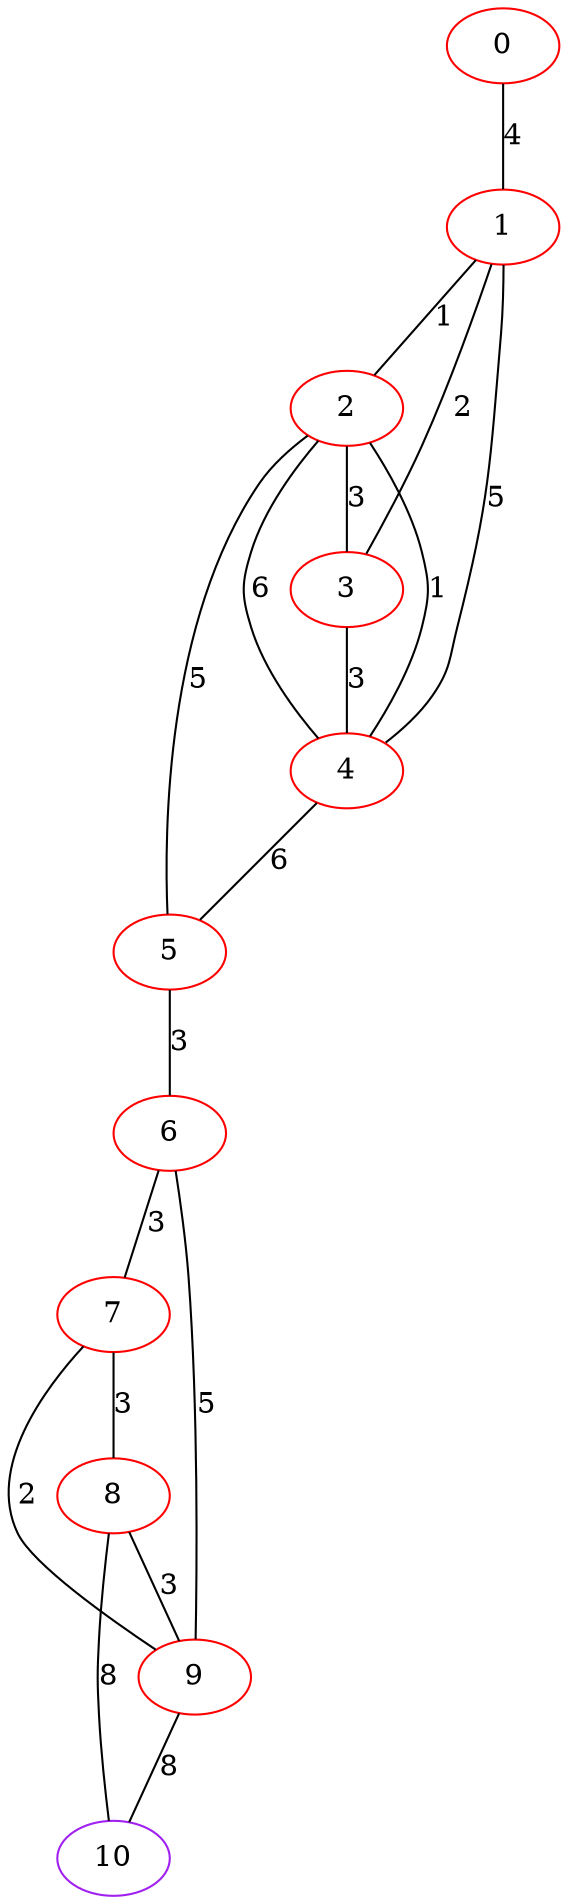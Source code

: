graph "" {
0 [color=red, weight=1];
1 [color=red, weight=1];
2 [color=red, weight=1];
3 [color=red, weight=1];
4 [color=red, weight=1];
5 [color=red, weight=1];
6 [color=red, weight=1];
7 [color=red, weight=1];
8 [color=red, weight=1];
9 [color=red, weight=1];
10 [color=purple, weight=4];
0 -- 1  [key=0, label=4];
1 -- 2  [key=0, label=1];
1 -- 3  [key=0, label=2];
1 -- 4  [key=0, label=5];
2 -- 3  [key=0, label=3];
2 -- 4  [key=0, label=1];
2 -- 4  [key=1, label=6];
2 -- 5  [key=0, label=5];
3 -- 4  [key=0, label=3];
4 -- 5  [key=0, label=6];
5 -- 6  [key=0, label=3];
6 -- 9  [key=0, label=5];
6 -- 7  [key=0, label=3];
7 -- 8  [key=0, label=3];
7 -- 9  [key=0, label=2];
8 -- 9  [key=0, label=3];
8 -- 10  [key=0, label=8];
9 -- 10  [key=0, label=8];
}
